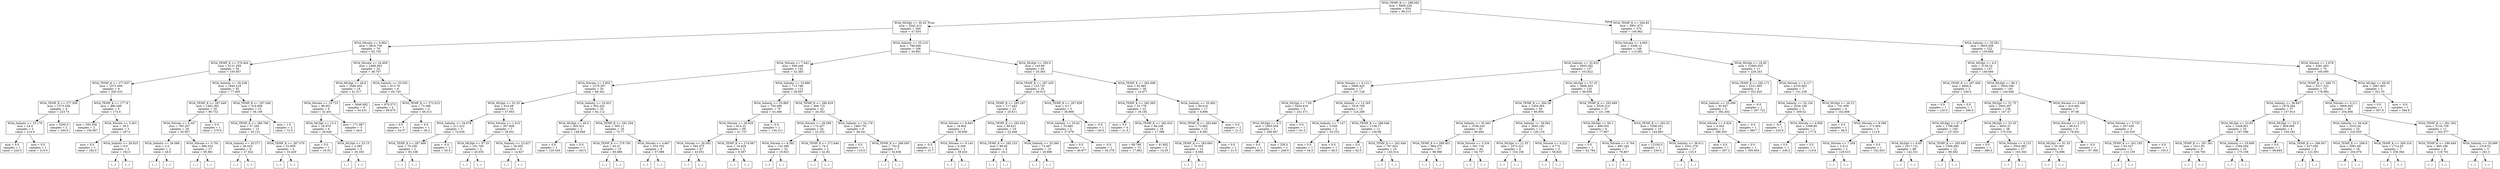 digraph Tree {
node [shape=box] ;
0 [label="WOA_TEMP_K <= 288.092\nmse = 5808.226\nsamples = 654\nvalue = 99.213"] ;
1 [label="WOA_MLDpt <= 30.45\nmse = 2042.412\nsamples = 284\nvalue = 47.554"] ;
0 -> 1 [labeldistance=2.5, labelangle=45, headlabel="True"] ;
2 [label="WOA_Nitrate <= 9.804\nmse = 3816.758\nsamples = 78\nvalue = 82.755"] ;
1 -> 2 ;
3 [label="WOA_TEMP_K <= 279.404\nmse = 4121.259\nsamples = 54\nvalue = 100.857"] ;
2 -> 3 ;
4 [label="WOA_TEMP_K <= 277.637\nmse = 1572.649\nsamples = 9\nvalue = 200.533"] ;
3 -> 4 ;
5 [label="WOA_TEMP_K <= 277.506\nmse = 1373.438\nsamples = 4\nvalue = 223.75"] ;
4 -> 5 ;
6 [label="WOA_Salinity <= 33.176\nmse = 24.0\nsamples = 2\nvalue = 214.0"] ;
5 -> 6 ;
7 [label="mse = 0.0\nsamples = 1\nvalue = 220.0"] ;
6 -> 7 ;
8 [label="mse = 0.0\nsamples = 1\nvalue = 210.0"] ;
6 -> 8 ;
9 [label="mse = 3200.0\nsamples = 2\nvalue = 240.0"] ;
5 -> 9 ;
10 [label="WOA_TEMP_K <= 277.8\nmse = 480.286\nsamples = 5\nvalue = 174.0"] ;
4 -> 10 ;
11 [label="mse = 555.556\nsamples = 2\nvalue = 156.667"] ;
10 -> 11 ;
12 [label="WOA_Nitrate <= 2.901\nmse = 29.5\nsamples = 3\nvalue = 187.0"] ;
10 -> 12 ;
13 [label="mse = 0.0\nsamples = 1\nvalue = 182.0"] ;
12 -> 13 ;
14 [label="WOA_Salinity <= 28.925\nmse = 9.0\nsamples = 2\nvalue = 192.0"] ;
12 -> 14 ;
15 [label="(...)"] ;
14 -> 15 ;
16 [label="(...)"] ;
14 -> 16 ;
17 [label="WOA_Salinity <= 35.238\nmse = 1844.218\nsamples = 45\nvalue = 77.495"] ;
3 -> 17 ;
18 [label="WOA_TEMP_K <= 287.649\nmse = 1462.362\nsamples = 30\nvalue = 96.732"] ;
17 -> 18 ;
19 [label="WOA_Nitrate <= 0.347\nmse = 765.357\nsamples = 29\nvalue = 92.607"] ;
18 -> 19 ;
20 [label="WOA_Salinity <= 26.088\nmse = 2.0\nsamples = 2\nvalue = 49.0"] ;
19 -> 20 ;
21 [label="(...)"] ;
20 -> 21 ;
22 [label="(...)"] ;
20 -> 22 ;
23 [label="WOA_Nitrate <= 0.791\nmse = 666.553\nsamples = 27\nvalue = 95.961"] ;
19 -> 23 ;
24 [label="(...)"] ;
23 -> 24 ;
33 [label="(...)"] ;
23 -> 33 ;
62 [label="mse = 0.0\nsamples = 1\nvalue = 270.0"] ;
18 -> 62 ;
63 [label="WOA_TEMP_K <= 287.548\nmse = 316.856\nsamples = 15\nvalue = 38.106"] ;
17 -> 63 ;
64 [label="WOA_TEMP_K <= 286.766\nmse = 57.263\nsamples = 13\nvalue = 30.131"] ;
63 -> 64 ;
65 [label="WOA_Salinity <= 35.371\nmse = 46.633\nsamples = 9\nvalue = 27.822"] ;
64 -> 65 ;
66 [label="(...)"] ;
65 -> 66 ;
71 [label="(...)"] ;
65 -> 71 ;
74 [label="WOA_TEMP_K <= 287.076\nmse = 53.959\nsamples = 4\nvalue = 33.429"] ;
64 -> 74 ;
75 [label="(...)"] ;
74 -> 75 ;
76 [label="(...)"] ;
74 -> 76 ;
77 [label="mse = 1.0\nsamples = 2\nvalue = 72.0"] ;
63 -> 77 ;
78 [label="WOA_Nitrate <= 24.909\nmse = 1468.363\nsamples = 24\nvalue = 48.707"] ;
2 -> 78 ;
79 [label="WOA_MLDpt <= 28.8\nmse = 1684.452\nsamples = 18\nvalue = 41.517"] ;
78 -> 79 ;
80 [label="WOA_Nitrate <= 19.723\nmse = 98.951\nsamples = 9\nvalue = 32.401"] ;
79 -> 80 ;
81 [label="WOA_MLDpt <= 15.3\nmse = 16.879\nsamples = 6\nvalue = 28.648"] ;
80 -> 81 ;
82 [label="mse = 0.0\nsamples = 1\nvalue = 19.53"] ;
81 -> 82 ;
83 [label="WOA_MLDpt <= 25.15\nmse = 2.085\nsamples = 5\nvalue = 30.305"] ;
81 -> 83 ;
84 [label="(...)"] ;
83 -> 84 ;
85 [label="(...)"] ;
83 -> 85 ;
86 [label="mse = 171.087\nsamples = 3\nvalue = 44.6"] ;
80 -> 86 ;
87 [label="mse = 3646.092\nsamples = 9\nvalue = 54.431"] ;
79 -> 87 ;
88 [label="WOA_Salinity <= 33.555\nmse = 613.76\nsamples = 6\nvalue = 64.745"] ;
78 -> 88 ;
89 [label="mse = 670.573\nsamples = 4\nvalue = 69.675"] ;
88 -> 89 ;
90 [label="WOA_TEMP_K <= 272.615\nmse = 73.366\nsamples = 2\nvalue = 48.313"] ;
88 -> 90 ;
91 [label="mse = 0.0\nsamples = 1\nvalue = 54.37"] ;
90 -> 91 ;
92 [label="mse = 0.0\nsamples = 1\nvalue = 36.2"] ;
90 -> 92 ;
93 [label="WOA_Salinity <= 35.219\nmse = 788.066\nsamples = 206\nvalue = 34.801"] ;
1 -> 93 ;
94 [label="WOA_Nitrate <= 7.642\nmse = 958.446\nsamples = 142\nvalue = 42.383"] ;
93 -> 94 ;
95 [label="WOA_Nitrate <= 2.955\nmse = 1279.307\nsamples = 30\nvalue = 66.341"] ;
94 -> 95 ;
96 [label="WOA_MLDpt <= 52.35\nmse = 614.08\nsamples = 10\nvalue = 37.953"] ;
95 -> 96 ;
97 [label="WOA_Salinity <= 34.678\nmse = 211.412\nsamples = 3\nvalue = 74.039"] ;
96 -> 97 ;
98 [label="WOA_TEMP_K <= 287.666\nmse = 70.356\nsamples = 2\nvalue = 83.108"] ;
97 -> 98 ;
99 [label="(...)"] ;
98 -> 99 ;
100 [label="(...)"] ;
98 -> 100 ;
101 [label="mse = -0.0\nsamples = 1\nvalue = 55.9"] ;
97 -> 101 ;
102 [label="WOA_Nitrate <= 1.015\nmse = 307.806\nsamples = 7\nvalue = 28.931"] ;
96 -> 102 ;
103 [label="WOA_MLDpt <= 97.35\nmse = 191.765\nsamples = 2\nvalue = 43.035"] ;
102 -> 103 ;
104 [label="(...)"] ;
103 -> 104 ;
105 [label="(...)"] ;
103 -> 105 ;
106 [label="WOA_Salinity <= 23.627\nmse = 26.005\nsamples = 5\nvalue = 14.827"] ;
102 -> 106 ;
107 [label="(...)"] ;
106 -> 107 ;
108 [label="(...)"] ;
106 -> 108 ;
113 [label="WOA_Salinity <= 33.651\nmse = 952.432\nsamples = 20\nvalue = 82.112"] ;
95 -> 113 ;
114 [label="WOA_MLDpt <= 40.0\nmse = 400.531\nsamples = 2\nvalue = 148.848"] ;
113 -> 114 ;
115 [label="mse = 0.0\nsamples = 1\nvalue = 120.545"] ;
114 -> 115 ;
116 [label="mse = 0.0\nsamples = 1\nvalue = 163.0"] ;
114 -> 116 ;
117 [label="WOA_TEMP_K <= 281.354\nmse = 395.11\nsamples = 18\nvalue = 73.77"] ;
113 -> 117 ;
118 [label="WOA_TEMP_K <= 279.795\nmse = 83.21\nsamples = 10\nvalue = 85.686"] ;
117 -> 118 ;
119 [label="(...)"] ;
118 -> 119 ;
120 [label="(...)"] ;
118 -> 120 ;
133 [label="WOA_Nitrate <= 4.667\nmse = 354.702\nsamples = 8\nvalue = 57.088"] ;
117 -> 133 ;
134 [label="(...)"] ;
133 -> 134 ;
137 [label="(...)"] ;
133 -> 137 ;
148 [label="WOA_Salinity <= 33.886\nmse = 713.786\nsamples = 112\nvalue = 36.697"] ;
94 -> 148 ;
149 [label="WOA_Salinity <= 33.885\nmse = 759.589\nsamples = 70\nvalue = 43.466"] ;
148 -> 149 ;
150 [label="WOA_Nitrate <= 28.929\nmse = 614.22\nsamples = 69\nvalue = 41.737"] ;
149 -> 150 ;
151 [label="WOA_Nitrate <= 28.092\nmse = 592.475\nsamples = 67\nvalue = 43.051"] ;
150 -> 151 ;
152 [label="(...)"] ;
151 -> 152 ;
257 [label="(...)"] ;
151 -> 257 ;
258 [label="WOA_TEMP_K <= 274.087\nmse = 19.429\nsamples = 2\nvalue = 8.567"] ;
150 -> 258 ;
259 [label="(...)"] ;
258 -> 259 ;
260 [label="(...)"] ;
258 -> 260 ;
261 [label="mse = -0.0\nsamples = 1\nvalue = 134.211"] ;
149 -> 261 ;
262 [label="WOA_TEMP_K <= 280.816\nmse = 466.715\nsamples = 42\nvalue = 26.352"] ;
148 -> 262 ;
263 [label="WOA_Nitrate <= 29.598\nmse = 174.427\nsamples = 34\nvalue = 22.252"] ;
262 -> 263 ;
264 [label="WOA_Nitrate <= 8.392\nmse = 132.396\nsamples = 32\nvalue = 19.923"] ;
263 -> 264 ;
265 [label="(...)"] ;
264 -> 265 ;
266 [label="(...)"] ;
264 -> 266 ;
325 [label="WOA_TEMP_K <= 272.646\nmse = 74.3\nsamples = 2\nvalue = 42.83"] ;
263 -> 325 ;
326 [label="(...)"] ;
325 -> 326 ;
327 [label="(...)"] ;
325 -> 327 ;
328 [label="WOA_Salinity <= 34.178\nmse = 1460.791\nsamples = 8\nvalue = 48.341"] ;
262 -> 328 ;
329 [label="mse = 0.0\nsamples = 1\nvalue = 110.0"] ;
328 -> 329 ;
330 [label="WOA_TEMP_K <= 286.095\nmse = 752.8\nsamples = 7\nvalue = 34.638"] ;
328 -> 330 ;
331 [label="(...)"] ;
330 -> 331 ;
342 [label="(...)"] ;
330 -> 342 ;
343 [label="WOA_MLDpt <= 250.0\nmse = 145.69\nsamples = 64\nvalue = 20.363"] ;
93 -> 343 ;
344 [label="WOA_TEMP_K <= 287.435\nmse = 123.747\nsamples = 25\nvalue = 28.015"] ;
343 -> 344 ;
345 [label="WOA_TEMP_K <= 283.187\nmse = 117.443\nsamples = 22\nvalue = 25.611"] ;
344 -> 345 ;
346 [label="WOA_Nitrate <= 8.843\nmse = 18.802\nsamples = 3\nvalue = 36.856"] ;
345 -> 346 ;
347 [label="mse = -0.0\nsamples = 1\nvalue = 31.7"] ;
346 -> 347 ;
348 [label="WOA_Nitrate <= 9.144\nmse = 8.269\nsamples = 2\nvalue = 39.433"] ;
346 -> 348 ;
349 [label="(...)"] ;
348 -> 349 ;
350 [label="(...)"] ;
348 -> 350 ;
351 [label="WOA_TEMP_K <= 283.454\nmse = 99.621\nsamples = 19\nvalue = 22.448"] ;
345 -> 351 ;
352 [label="WOA_TEMP_K <= 283.253\nmse = 89.66\nsamples = 9\nvalue = 18.2"] ;
351 -> 352 ;
353 [label="(...)"] ;
352 -> 353 ;
356 [label="(...)"] ;
352 -> 356 ;
365 [label="WOA_Salinity <= 35.384\nmse = 73.487\nsamples = 10\nvalue = 26.696"] ;
351 -> 365 ;
366 [label="(...)"] ;
365 -> 366 ;
371 [label="(...)"] ;
365 -> 371 ;
378 [label="WOA_TEMP_K <= 287.839\nmse = 6.17\nsamples = 3\nvalue = 38.968"] ;
344 -> 378 ;
379 [label="WOA_Salinity <= 35.62\nmse = 10.885\nsamples = 2\nvalue = 37.678"] ;
378 -> 379 ;
380 [label="mse = 0.0\nsamples = 1\nvalue = 40.977"] ;
379 -> 380 ;
381 [label="mse = -0.0\nsamples = 1\nvalue = 34.378"] ;
379 -> 381 ;
382 [label="mse = -0.0\nsamples = 1\nvalue = 40.0"] ;
378 -> 382 ;
383 [label="WOA_TEMP_K <= 282.699\nmse = 82.882\nsamples = 39\nvalue = 14.477"] ;
343 -> 383 ;
384 [label="WOA_TEMP_K <= 282.583\nmse = 53.778\nsamples = 22\nvalue = 18.192"] ;
383 -> 384 ;
385 [label="mse = 0.0\nsamples = 4\nvalue = 21.0"] ;
384 -> 385 ;
386 [label="WOA_TEMP_K <= 282.633\nmse = 66.246\nsamples = 18\nvalue = 17.389"] ;
384 -> 386 ;
387 [label="mse = 68.786\nsamples = 15\nvalue = 17.862"] ;
386 -> 387 ;
388 [label="mse = 41.602\nsamples = 3\nvalue = 14.55"] ;
386 -> 388 ;
389 [label="WOA_Salinity <= 35.482\nmse = 80.616\nsamples = 17\nvalue = 9.866"] ;
383 -> 389 ;
390 [label="WOA_TEMP_K <= 283.846\nmse = 73.962\nsamples = 15\nvalue = 8.581"] ;
389 -> 390 ;
391 [label="WOA_TEMP_K <= 283.665\nmse = 70.505\nsamples = 14\nvalue = 8.084"] ;
390 -> 391 ;
392 [label="(...)"] ;
391 -> 392 ;
407 [label="(...)"] ;
391 -> 407 ;
410 [label="mse = 0.0\nsamples = 1\nvalue = 21.0"] ;
390 -> 410 ;
411 [label="mse = 0.0\nsamples = 2\nvalue = 21.0"] ;
389 -> 411 ;
412 [label="WOA_TEMP_K <= 294.85\nmse = 4951.873\nsamples = 370\nvalue = 140.962"] ;
0 -> 412 [labeldistance=2.5, labelangle=-45, headlabel="False"] ;
413 [label="WOA_Nitrate <= 4.093\nmse = 5296.12\nsamples = 148\nvalue = 113.681"] ;
412 -> 413 ;
414 [label="WOA_Salinity <= 32.622\nmse = 3405.382\nsamples = 137\nvalue = 103.822"] ;
413 -> 414 ;
415 [label="WOA_Nitrate <= 0.121\nmse = 5680.425\nsamples = 17\nvalue = 157.128"] ;
414 -> 415 ;
416 [label="WOA_MLDpt <= 7.85\nmse = 5454.816\nsamples = 4\nvalue = 241.571"] ;
415 -> 416 ;
417 [label="WOA_MLDpt <= 5.3\nmse = 1955.556\nsamples = 3\nvalue = 266.667"] ;
416 -> 417 ;
418 [label="mse = 0.0\nsamples = 1\nvalue = 360.0"] ;
417 -> 418 ;
419 [label="mse = 256.0\nsamples = 2\nvalue = 248.0"] ;
417 -> 419 ;
420 [label="mse = 0.0\nsamples = 1\nvalue = 91.0"] ;
416 -> 420 ;
421 [label="WOA_Salinity <= 12.265\nmse = 1916.708\nsamples = 13\nvalue = 124.289"] ;
415 -> 421 ;
422 [label="WOA_Salinity <= 7.147\nmse = 3.556\nsamples = 2\nvalue = 55.333"] ;
421 -> 422 ;
423 [label="mse = 0.0\nsamples = 1\nvalue = 54.0"] ;
422 -> 423 ;
424 [label="mse = 0.0\nsamples = 1\nvalue = 58.0"] ;
422 -> 424 ;
425 [label="WOA_TEMP_K <= 289.648\nmse = 1158.17\nsamples = 11\nvalue = 138.08"] ;
421 -> 425 ;
426 [label="mse = 0.0\nsamples = 1\nvalue = 62.0"] ;
425 -> 426 ;
427 [label="WOA_TEMP_K <= 292.048\nmse = 797.924\nsamples = 10\nvalue = 143.514"] ;
425 -> 427 ;
428 [label="(...)"] ;
427 -> 428 ;
439 [label="(...)"] ;
427 -> 439 ;
442 [label="WOA_MLDpt <= 57.25\nmse = 2666.343\nsamples = 120\nvalue = 96.658"] ;
414 -> 442 ;
443 [label="WOA_TEMP_K <= 294.36\nmse = 1450.004\nsamples = 93\nvalue = 85.956"] ;
442 -> 443 ;
444 [label="WOA_Salinity <= 35.493\nmse = 1038.243\nsamples = 81\nvalue = 80.494"] ;
443 -> 444 ;
445 [label="WOA_TEMP_K <= 288.401\nmse = 984.375\nsamples = 37\nvalue = 98.098"] ;
444 -> 445 ;
446 [label="(...)"] ;
445 -> 446 ;
447 [label="(...)"] ;
445 -> 447 ;
506 [label="WOA_Nitrate <= 3.334\nmse = 561.716\nsamples = 44\nvalue = 64.757"] ;
444 -> 506 ;
507 [label="(...)"] ;
506 -> 507 ;
572 [label="(...)"] ;
506 -> 572 ;
577 [label="WOA_Salinity <= 36.692\nmse = 2645.192\nsamples = 12\nvalue = 126.119"] ;
443 -> 577 ;
578 [label="WOA_MLDpt <= 21.55\nmse = 1072.321\nsamples = 9\nvalue = 154.158"] ;
577 -> 578 ;
579 [label="(...)"] ;
578 -> 579 ;
584 [label="(...)"] ;
578 -> 584 ;
591 [label="WOA_Nitrate <= 0.222\nmse = 4.772\nsamples = 3\nvalue = 58.825"] ;
577 -> 591 ;
592 [label="(...)"] ;
591 -> 592 ;
593 [label="(...)"] ;
591 -> 593 ;
594 [label="WOA_TEMP_K <= 292.469\nmse = 5029.314\nsamples = 27\nvalue = 131.196"] ;
442 -> 594 ;
595 [label="WOA_MLDpt <= 66.1\nmse = 469.055\nsamples = 8\nvalue = 77.967"] ;
594 -> 595 ;
596 [label="mse = 0.0\nsamples = 1\nvalue = 62.764"] ;
595 -> 596 ;
597 [label="WOA_Nitrate <= 0.764\nmse = 495.184\nsamples = 7\nvalue = 79.867"] ;
595 -> 597 ;
598 [label="(...)"] ;
597 -> 598 ;
601 [label="(...)"] ;
597 -> 601 ;
604 [label="WOA_TEMP_K <= 292.52\nmse = 5286.051\nsamples = 19\nvalue = 144.883"] ;
594 -> 604 ;
605 [label="mse = 12100.0\nsamples = 2\nvalue = 230.0"] ;
604 -> 605 ;
606 [label="WOA_Salinity <= 36.611\nmse = 3351.379\nsamples = 17\nvalue = 133.9"] ;
604 -> 606 ;
607 [label="(...)"] ;
606 -> 607 ;
616 [label="(...)"] ;
606 -> 616 ;
625 [label="WOA_MLDpt <= 18.95\nmse = 12965.925\nsamples = 11\nvalue = 229.243"] ;
413 -> 625 ;
626 [label="WOA_TEMP_K <= 292.171\nmse = 2221.605\nsamples = 4\nvalue = 351.825"] ;
625 -> 626 ;
627 [label="WOA_Salinity <= 35.099\nmse = 45.947\nsamples = 3\nvalue = 392.402"] ;
626 -> 627 ;
628 [label="WOA_Nitrate <= 6.924\nmse = 0.403\nsamples = 2\nvalue = 396.303"] ;
627 -> 628 ;
629 [label="mse = 0.0\nsamples = 1\nvalue = 397.2"] ;
628 -> 629 ;
630 [label="mse = 0.0\nsamples = 1\nvalue = 395.854"] ;
628 -> 630 ;
631 [label="mse = -0.0\nsamples = 1\nvalue = 380.7"] ;
627 -> 631 ;
632 [label="mse = -0.0\nsamples = 1\nvalue = 297.722"] ;
626 -> 632 ;
633 [label="WOA_Nitrate <= 6.117\nmse = 4155.982\nsamples = 7\nvalue = 151.236"] ;
625 -> 633 ;
634 [label="WOA_Salinity <= 35.154\nmse = 2026.106\nsamples = 3\nvalue = 209.52"] ;
633 -> 634 ;
635 [label="mse = -0.0\nsamples = 1\nvalue = 230.6"] ;
634 -> 635 ;
636 [label="WOA_Nitrate <= 4.958\nmse = 3398.89\nsamples = 2\nvalue = 177.9"] ;
634 -> 636 ;
637 [label="mse = 0.0\nsamples = 1\nvalue = 236.2"] ;
636 -> 637 ;
638 [label="mse = 0.0\nsamples = 1\nvalue = 119.6"] ;
636 -> 638 ;
639 [label="WOA_MLDpt <= 26.15\nmse = 741.009\nsamples = 4\nvalue = 102.666"] ;
633 -> 639 ;
640 [label="mse = 0.0\nsamples = 1\nvalue = 48.0"] ;
639 -> 640 ;
641 [label="WOA_Nitrate <= 8.399\nmse = 171.994\nsamples = 3\nvalue = 113.6"] ;
639 -> 641 ;
642 [label="WOA_Nitrate <= 7.209\nmse = 2.513\nsamples = 2\nvalue = 129.615"] ;
641 -> 642 ;
643 [label="(...)"] ;
642 -> 643 ;
644 [label="(...)"] ;
642 -> 644 ;
645 [label="mse = 0.0\nsamples = 1\nvalue = 102.923"] ;
641 -> 645 ;
646 [label="WOA_Salinity <= 35.581\nmse = 3855.658\nsamples = 222\nvalue = 159.668"] ;
412 -> 646 ;
647 [label="WOA_MLDpt <= 4.0\nmse = 3138.52\nsamples = 147\nvalue = 146.666"] ;
646 -> 647 ;
648 [label="WOA_TEMP_K <= 297.458\nmse = 4800.0\nsamples = 2\nvalue = 240.0"] ;
647 -> 648 ;
649 [label="mse = 0.0\nsamples = 1\nvalue = 120.0"] ;
648 -> 649 ;
650 [label="mse = 0.0\nsamples = 1\nvalue = 280.0"] ;
648 -> 650 ;
651 [label="WOA_MLDpt <= 80.2\nmse = 2944.358\nsamples = 145\nvalue = 144.946"] ;
647 -> 651 ;
652 [label="WOA_MLDpt <= 51.75\nmse = 2943.307\nsamples = 138\nvalue = 147.47"] ;
651 -> 652 ;
653 [label="WOA_MLDpt <= 47.0\nmse = 1798.089\nsamples = 100\nvalue = 137.625"] ;
652 -> 653 ;
654 [label="WOA_MLDpt <= 6.65\nmse = 1617.721\nsamples = 88\nvalue = 142.531"] ;
653 -> 654 ;
655 [label="(...)"] ;
654 -> 655 ;
658 [label="(...)"] ;
654 -> 658 ;
797 [label="WOA_TEMP_K <= 295.495\nmse = 1508.493\nsamples = 12\nvalue = 98.382"] ;
653 -> 797 ;
798 [label="(...)"] ;
797 -> 798 ;
801 [label="(...)"] ;
797 -> 801 ;
816 [label="WOA_MLDpt <= 52.35\nmse = 4855.31\nsamples = 38\nvalue = 170.334"] ;
652 -> 816 ;
817 [label="mse = 0.0\nsamples = 1\nvalue = 380.0"] ;
816 -> 817 ;
818 [label="WOA_Nitrate <= 0.151\nmse = 3502.982\nsamples = 37\nvalue = 163.345"] ;
816 -> 818 ;
819 [label="(...)"] ;
818 -> 819 ;
846 [label="(...)"] ;
818 -> 846 ;
867 [label="WOA_Nitrate <= 0.696\nmse = 610.681\nsamples = 7\nvalue = 97.68"] ;
651 -> 867 ;
868 [label="WOA_Nitrate <= 0.273\nmse = 99.613\nsamples = 4\nvalue = 78.641"] ;
867 -> 868 ;
869 [label="WOA_MLDpt <= 91.35\nmse = 35.365\nsamples = 3\nvalue = 74.896"] ;
868 -> 869 ;
870 [label="(...)"] ;
869 -> 870 ;
873 [label="(...)"] ;
869 -> 873 ;
874 [label="mse = -0.0\nsamples = 1\nvalue = 97.368"] ;
868 -> 874 ;
875 [label="WOA_Nitrate <= 3.733\nmse = 267.036\nsamples = 3\nvalue = 120.526"] ;
867 -> 875 ;
876 [label="WOA_TEMP_K <= 301.185\nmse = 62.327\nsamples = 2\nvalue = 113.158"] ;
875 -> 876 ;
877 [label="(...)"] ;
876 -> 877 ;
878 [label="(...)"] ;
876 -> 878 ;
879 [label="mse = 0.0\nsamples = 1\nvalue = 150.0"] ;
875 -> 879 ;
880 [label="WOA_Nitrate <= 2.678\nmse = 4281.063\nsamples = 75\nvalue = 185.095"] ;
646 -> 880 ;
881 [label="WOA_TEMP_K <= 298.73\nmse = 3317.322\nsamples = 73\nvalue = 178.994"] ;
880 -> 881 ;
882 [label="WOA_Salinity <= 36.847\nmse = 1878.284\nsamples = 37\nvalue = 157.914"] ;
881 -> 882 ;
883 [label="WOA_MLDpt <= 23.95\nmse = 1449.901\nsamples = 33\nvalue = 167.396"] ;
882 -> 883 ;
884 [label="WOA_TEMP_K <= 297.361\nmse = 1011.93\nsamples = 9\nvalue = 146.783"] ;
883 -> 884 ;
885 [label="(...)"] ;
884 -> 885 ;
892 [label="(...)"] ;
884 -> 892 ;
895 [label="WOA_Salinity <= 35.699\nmse = 1394.004\nsamples = 24\nvalue = 175.196"] ;
883 -> 895 ;
896 [label="(...)"] ;
895 -> 896 ;
901 [label="(...)"] ;
895 -> 901 ;
930 [label="WOA_MLDpt <= 52.3\nmse = 909.098\nsamples = 4\nvalue = 104.182"] ;
882 -> 930 ;
931 [label="mse = 0.0\nsamples = 1\nvalue = 68.844"] ;
930 -> 931 ;
932 [label="WOA_TEMP_K <= 296.957\nmse = 427.056\nsamples = 3\nvalue = 121.851"] ;
930 -> 932 ;
933 [label="(...)"] ;
932 -> 933 ;
934 [label="(...)"] ;
932 -> 934 ;
937 [label="WOA_Nitrate <= 0.211\nmse = 3869.065\nsamples = 36\nvalue = 204.806"] ;
881 -> 937 ;
938 [label="WOA_Salinity <= 36.429\nmse = 2535.54\nsamples = 25\nvalue = 220.055"] ;
937 -> 938 ;
939 [label="WOA_TEMP_K <= 298.9\nmse = 2061.69\nsamples = 18\nvalue = 204.079"] ;
938 -> 939 ;
940 [label="(...)"] ;
939 -> 940 ;
941 [label="(...)"] ;
939 -> 941 ;
958 [label="WOA_TEMP_K <= 300.316\nmse = 1714.05\nsamples = 7\nvalue = 256.364"] ;
938 -> 958 ;
959 [label="(...)"] ;
958 -> 959 ;
962 [label="(...)"] ;
958 -> 962 ;
963 [label="WOA_TEMP_K <= 301.392\nmse = 5134.759\nsamples = 11\nvalue = 162.577"] ;
937 -> 963 ;
964 [label="WOA_TEMP_K <= 299.469\nmse = 485.196\nsamples = 8\nvalue = 118.701"] ;
963 -> 964 ;
965 [label="(...)"] ;
964 -> 965 ;
968 [label="(...)"] ;
964 -> 968 ;
979 [label="WOA_Salinity <= 35.699\nmse = 1518.52\nsamples = 3\nvalue = 261.3"] ;
963 -> 979 ;
980 [label="(...)"] ;
979 -> 980 ;
983 [label="(...)"] ;
979 -> 983 ;
984 [label="WOA_MLDpt <= 66.05\nmse = 1887.903\nsamples = 2\nvalue = 351.35"] ;
880 -> 984 ;
985 [label="mse = 0.0\nsamples = 1\nvalue = 307.9"] ;
984 -> 985 ;
986 [label="mse = -0.0\nsamples = 1\nvalue = 394.8"] ;
984 -> 986 ;
}